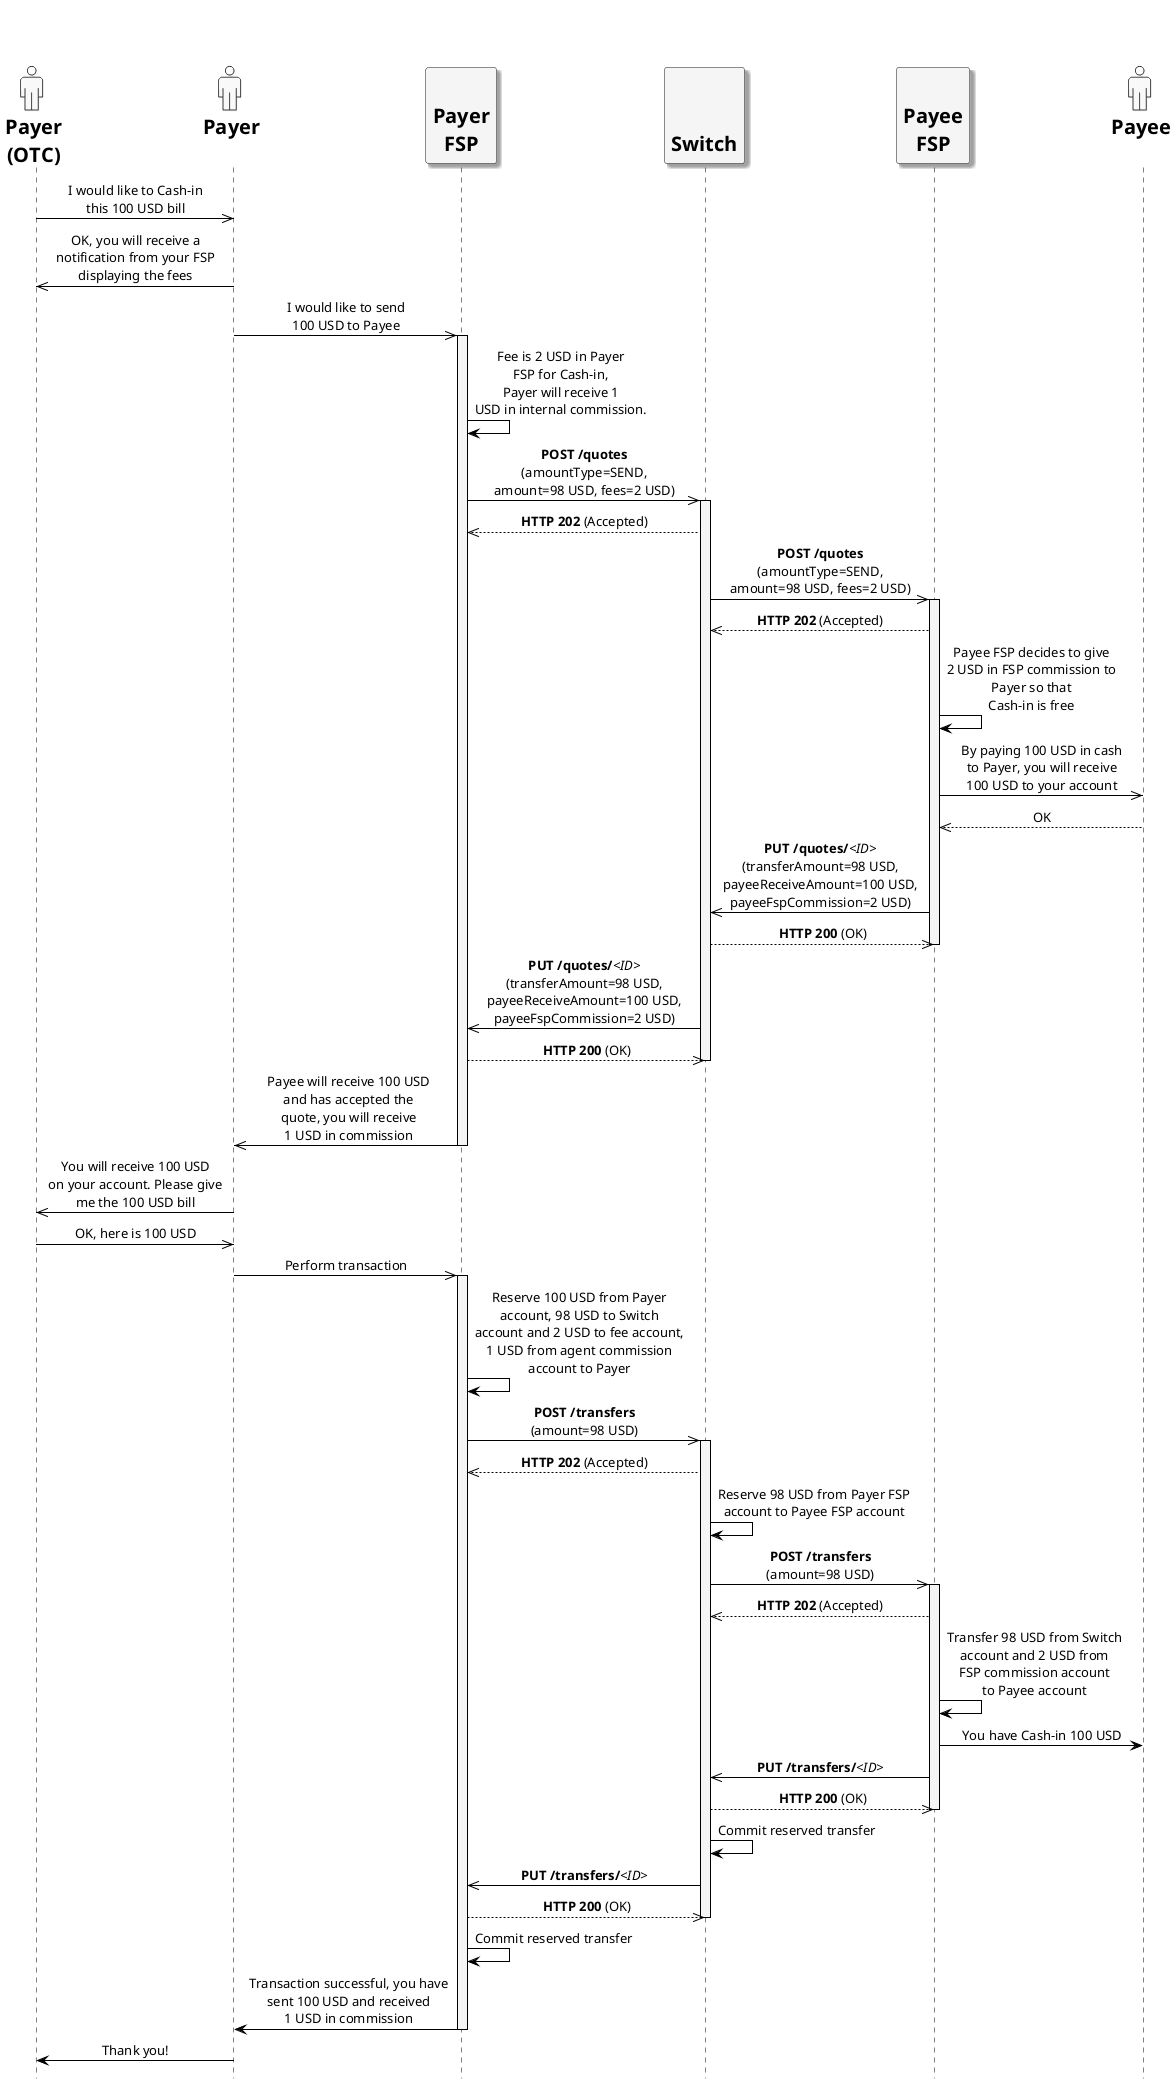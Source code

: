 /'*****
License
--------------
Copyright © 2017 Bill & Melinda Gates Foundation
The Mojaloop files are made available by the Bill & Melinda Gates Foundation under the Apache License, Version 2.0 (the "License") and you may not use these files except in compliance with the License. You may obtain a copy of the License at
http://www.apache.org/licenses/LICENSE-2.0
Unless required by applicable law or agreed to in writing, the Mojaloop files are distributed on an "AS IS" BASIS, WITHOUT WARRANTIES OR CONDITIONS OF ANY KIND, either express or implied. See the License for the specific language governing permissions and limitations under the License.
Contributors
--------------
This is the official list of the Mojaloop project contributors for this file.
Names of the original copyright holders (individuals or organizations)
should be listed with a '*' in the first column. People who have
contributed from an organization can be listed under the organization
that actually holds the copyright for their contributions (see the
Gates Foundation organization for an example). Those individuals should have
their names indented and be marked with a '-'. Email address can be added
optionally within square brackets <email>.
* Gates Foundation

- Name Surname <name.surname@gatesfoundation.com>
--------------
******'/

@startuml

' define actor image
sprite $actor [25x48/16] {
  0000000000010000000000000
  0000000006CAC910000000000
  0000000095101292000000000
  0000000651000119000000000
  0000000B10000018400000000
  0000001A10000016600000000
  0000000B10000017510000000
  000000083100001A210000000
  0000000191000176110000000
  000000003A866A61100000000
  0000000000466211100000000
  0003333333334443333310000
  0088888888888888888892000
  0821111111111111111118200
  8311111111111111111111A00
  A111111111111111111111A20
  A111111111111111111111A20
  A111111111111111111111A20
  A111111111111111111111A20
  A111111111111111111111A20
  A111111111111111111111A20
  A111111111111111111111A20
  A111111111111111111111A20
  A111551111111111138111A20
  A111661111111111139111A20
  A211661111111111139111A20
  A211661111111111139111A20
  A211661111161111139111A20
  A2116611111A2111139111A20
  A2116611111A2111139111A20
  A2116611111A2111139111A20
  A7669611111A211113A666B20
  36669611111A211113A666610
  00016611111A2111139111110
  00006611111A2111139100000
  00006611111A2111139100000
  00006611111A2111139100000
  00006611111A2111139100000
  00006611111A2111139100000
  00006611111A2111139100000
  00006611111A2111139100000
  00006611111A2111139100000
  00006611111A2111139100000
  00006611111A2111139100000
  00006966666B7666679100000
  0000266666666666664100000
  0000000111111111111100000
  0000000000000000000000000
}

' declaring skinparam
skinparam sequenceMessageAlign center
skinparam shadowing false
skinparam defaultFontName Verdana
skinparam monochrome true
skinparam SequenceLifeLineBackgroundColor WhiteSmoke
skinparam SequenceLifeLineBorderColor Black
skinparam ActorFontStyle Bold
skinparam ActorFontSize 20
skinparam ParticipantFontStyle Bold
skinparam ParticipantFontSize 20
skinparam ParticipantBackgroundColor WhiteSmoke
skinparam ArrowColor Black

skinparam actor {
  Bordercolor none
  Backgroundcolor none
  shadowing false
}

skinparam participant {
  shadowing true
}

hide footbox

' declare title
' title Agent-initiated Cash-In example with send amount

' Actor Keys:
' participant - FSP(Payer/Payee) and Switch
' actor - Payee/Payer(OTC)

' declare actors
actor "<$actor>\nPayer\n(OTC)" as PayerOTC
actor "<$actor>\nPayer\n" as Payer
participant "\nPayer\nFSP" as PayerFSP
participant "\n\nSwitch" as Switch
participant "\nPayee\nFSP" as PayeeFSP
actor "<$actor>\nPayee\n" as Payee

' start flow
PayerOTC ->> Payer: I would like to Cash-in\nthis 100 USD bill
PayerOTC <<- Payer: OK, you will receive a\nnotification from your FSP\ndisplaying the fees
Payer ->> PayerFSP: I would like to send\n100 USD to Payee
activate PayerFSP
PayerFSP -> PayerFSP: Fee is 2 USD in Payer\nFSP for Cash-in,\nPayer will receive 1\nUSD in internal commission.
PayerFSP ->> Switch: **POST /quotes**\n(amountType=SEND,\namount=98 USD, fees=2 USD)
activate Switch
PayerFSP <<-- Switch: **HTTP 202** (Accepted)
Switch ->> PayeeFSP: **POST /quotes**\n(amountType=SEND,\namount=98 USD, fees=2 USD)
activate PayeeFSP
Switch <<-- PayeeFSP: **HTTP 202** (Accepted)
PayeeFSP -> PayeeFSP: Payee FSP decides to give\n2 USD in FSP commission to\nPayer so that\nCash-in is free
PayeeFSP ->> Payee: By paying 100 USD in cash\nto Payer, you will receive\n100 USD to your account
PayeeFSP <<-- Payee: OK
Switch <<- PayeeFSP: **PUT /quotes/**<i><ID></i>\n(transferAmount=98 USD,\npayeeReceiveAmount=100 USD,\npayeeFspCommission=2 USD)
Switch -->> PayeeFSP: **HTTP 200** (OK)
deactivate PayeeFSP
PayerFSP <<- Switch: **PUT /quotes/**<i><ID></i>\n(transferAmount=98 USD,\npayeeReceiveAmount=100 USD,\npayeeFspCommission=2 USD)
PayerFSP -->> Switch: **HTTP 200** (OK)
deactivate Switch
Payer <<- PayerFSP: Payee will receive 100 USD\nand has accepted the\nquote, you will receive\n1 USD in commission
deactivate PayerFSP
PayerOTC <<- Payer: You will receive 100 USD\non your account. Please give\nme the 100 USD bill
PayerOTC ->> Payer: OK, here is 100 USD
Payer ->> PayerFSP: Perform transaction
activate PayerFSP
PayerFSP -> PayerFSP: Reserve 100 USD from Payer\naccount, 98 USD to Switch\naccount and 2 USD to fee account,\n1 USD from agent commission\naccount to Payer
PayerFSP ->> Switch: **POST /transfers**\n(amount=98 USD)
activate Switch
PayerFSP <<-- Switch: **HTTP 202** (Accepted)
Switch -> Switch: Reserve 98 USD from Payer FSP\naccount to Payee FSP account
Switch ->> PayeeFSP: **POST /transfers**\n(amount=98 USD)
activate PayeeFSP
Switch <<-- PayeeFSP: **HTTP 202** (Accepted)
PayeeFSP -> PayeeFSP: Transfer 98 USD from Switch\naccount and 2 USD from\nFSP commission account\nto Payee account
PayeeFSP -> Payee: You have Cash-in 100 USD
Switch <<- PayeeFSP: **PUT /transfers/**<i><ID></i>
Switch -->> PayeeFSP: **HTTP 200** (OK)
deactivate PayeeFSP
Switch -> Switch: Commit reserved transfer
PayerFSP <<- Switch: **PUT /transfers/**<i><ID></i>
PayerFSP -->> Switch: **HTTP 200** (OK)
deactivate Switch
PayerFSP -> PayerFSP: Commit reserved transfer
Payer <- PayerFSP: Transaction successful, you have\nsent 100 USD and received\n1 USD in commission
deactivate PayerFSP
PayerOTC <- Payer: Thank you!
@enduml
